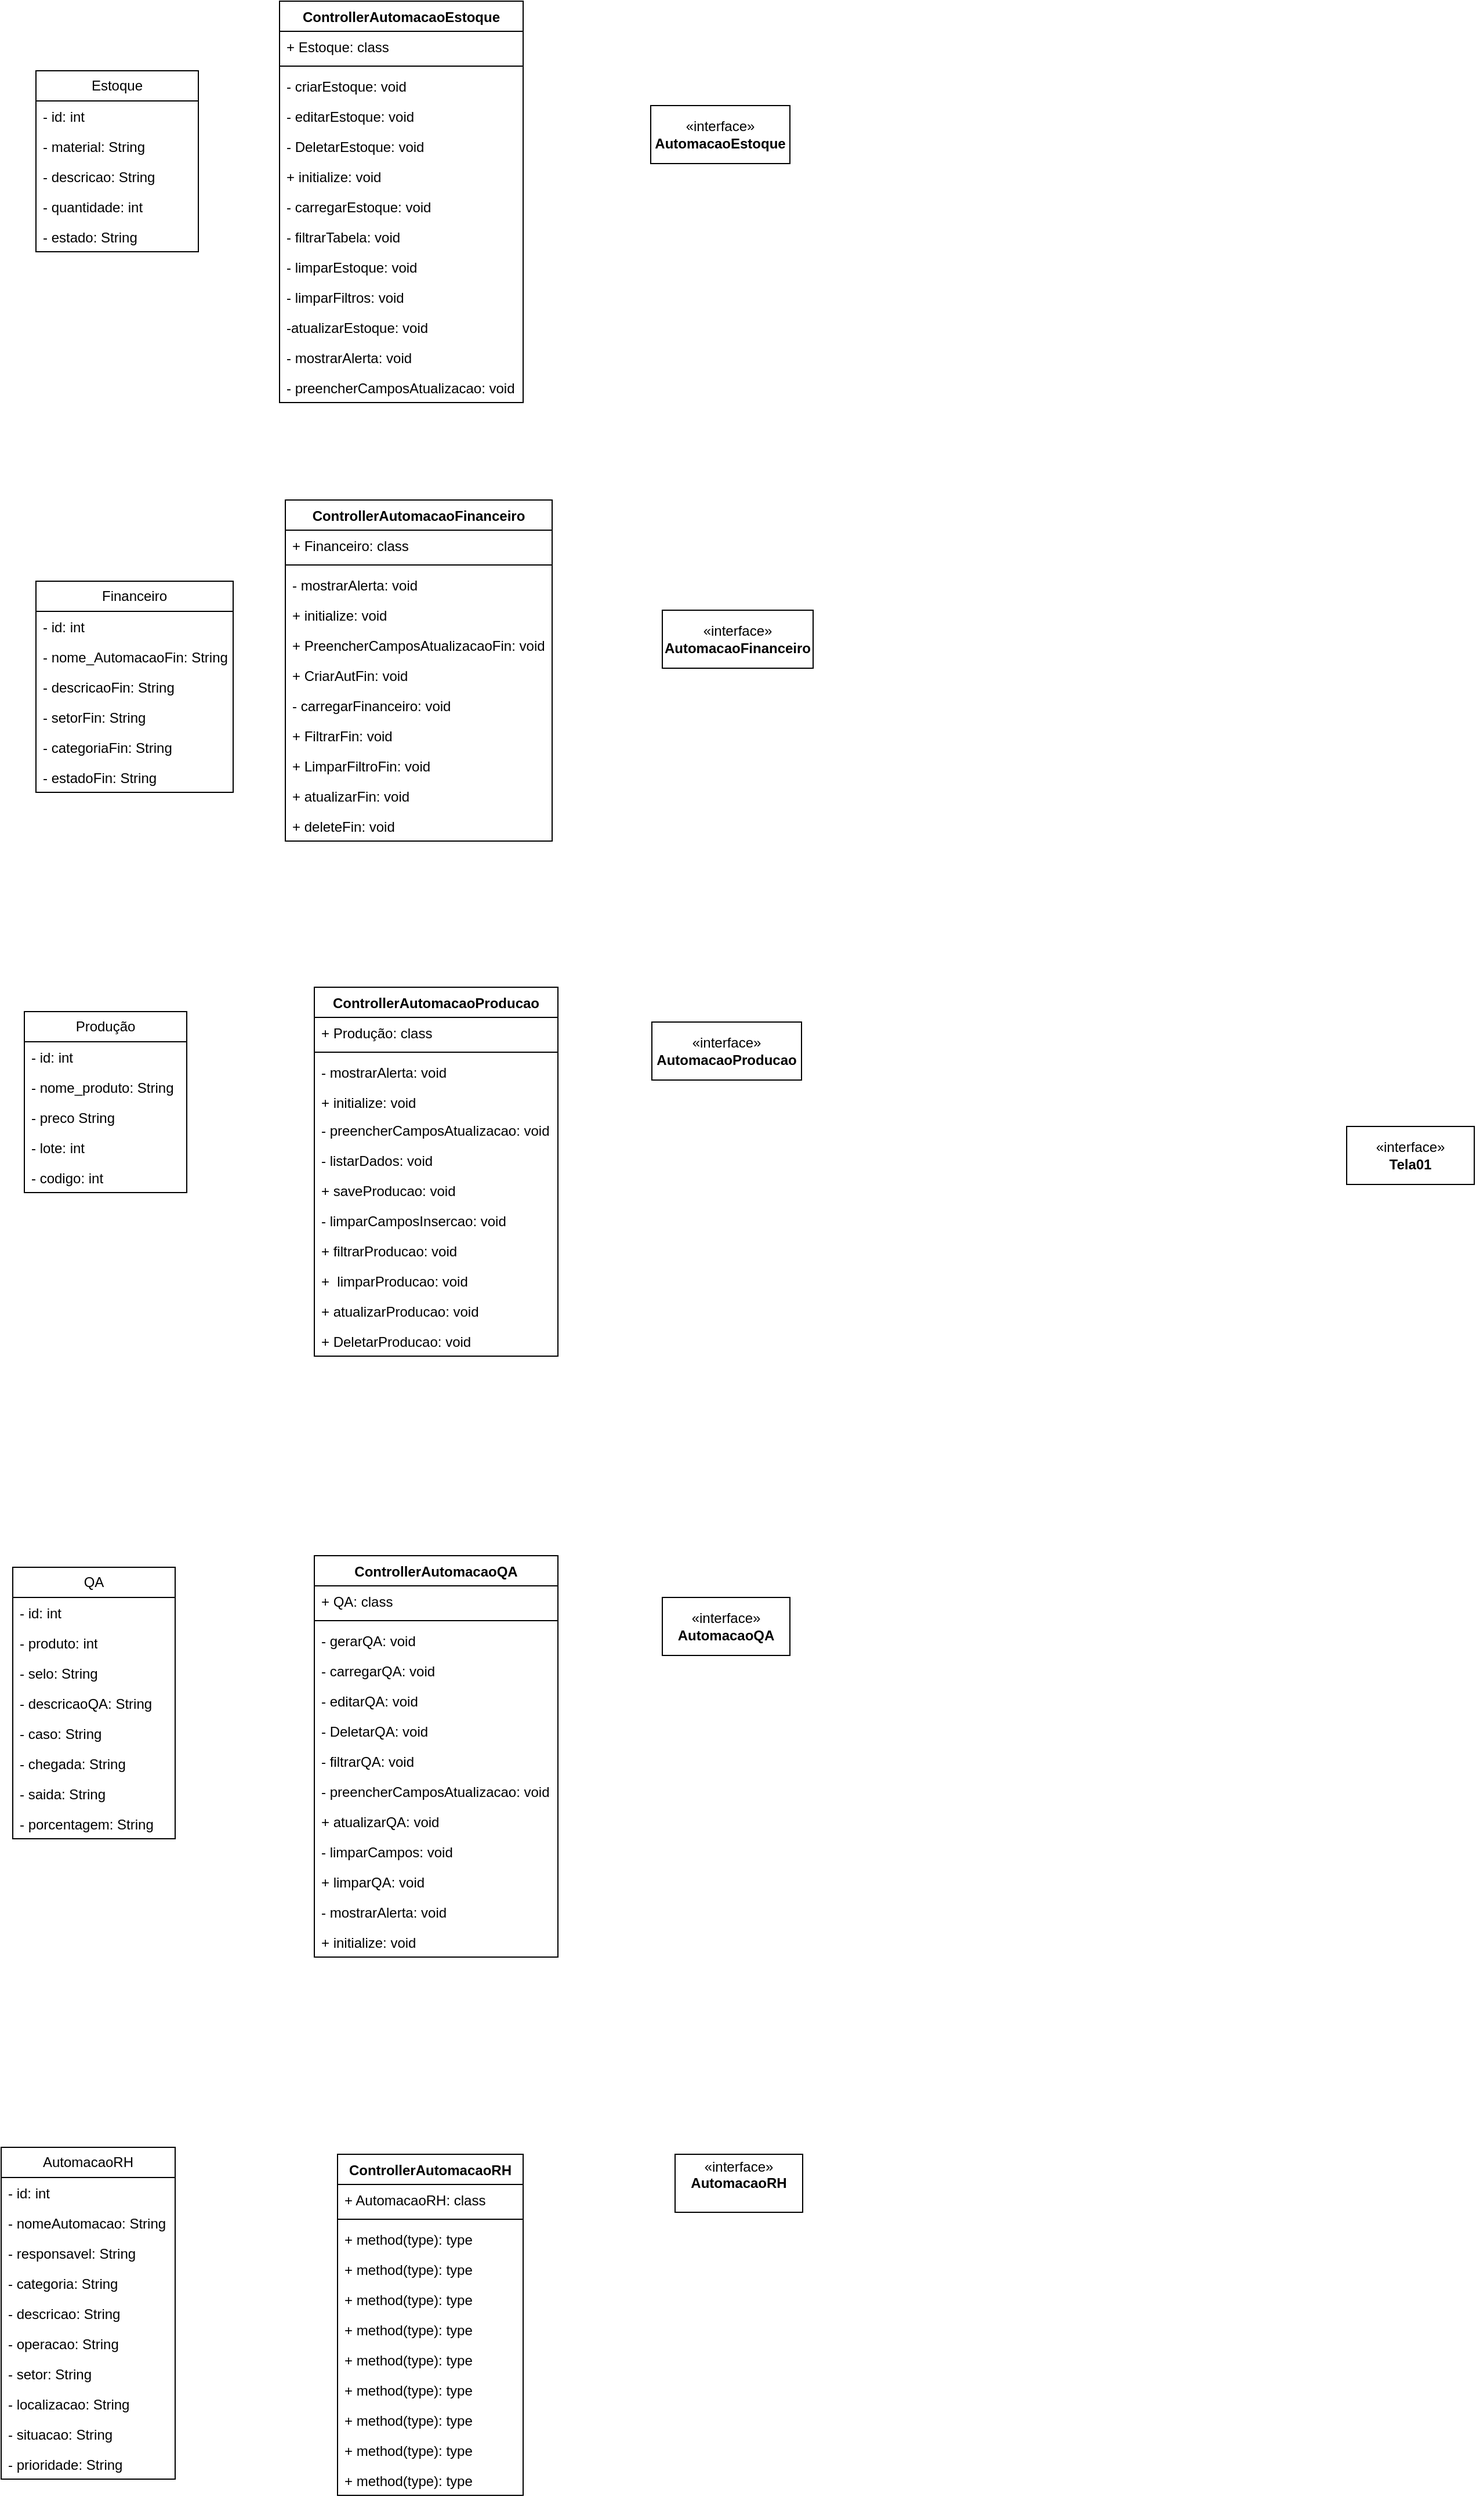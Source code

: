 <mxfile version="26.2.14">
  <diagram id="C5RBs43oDa-KdzZeNtuy" name="Page-1">
    <mxGraphModel dx="1251" dy="691" grid="1" gridSize="10" guides="1" tooltips="1" connect="1" arrows="1" fold="1" page="1" pageScale="1" pageWidth="827" pageHeight="1169" math="0" shadow="0">
      <root>
        <mxCell id="WIyWlLk6GJQsqaUBKTNV-0" />
        <mxCell id="WIyWlLk6GJQsqaUBKTNV-1" parent="WIyWlLk6GJQsqaUBKTNV-0" />
        <mxCell id="F62Xoa8vg3YCnfw7Wey6-0" value="ControllerAutomacaoEstoque" style="swimlane;fontStyle=1;align=center;verticalAlign=top;childLayout=stackLayout;horizontal=1;startSize=26;horizontalStack=0;resizeParent=1;resizeParentMax=0;resizeLast=0;collapsible=1;marginBottom=0;whiteSpace=wrap;html=1;" parent="WIyWlLk6GJQsqaUBKTNV-1" vertex="1">
          <mxGeometry x="260" y="10" width="210" height="346" as="geometry" />
        </mxCell>
        <mxCell id="F62Xoa8vg3YCnfw7Wey6-1" value="+ Estoque: class" style="text;strokeColor=none;fillColor=none;align=left;verticalAlign=top;spacingLeft=4;spacingRight=4;overflow=hidden;rotatable=0;points=[[0,0.5],[1,0.5]];portConstraint=eastwest;whiteSpace=wrap;html=1;" parent="F62Xoa8vg3YCnfw7Wey6-0" vertex="1">
          <mxGeometry y="26" width="210" height="26" as="geometry" />
        </mxCell>
        <mxCell id="F62Xoa8vg3YCnfw7Wey6-2" value="" style="line;strokeWidth=1;fillColor=none;align=left;verticalAlign=middle;spacingTop=-1;spacingLeft=3;spacingRight=3;rotatable=0;labelPosition=right;points=[];portConstraint=eastwest;strokeColor=inherit;" parent="F62Xoa8vg3YCnfw7Wey6-0" vertex="1">
          <mxGeometry y="52" width="210" height="8" as="geometry" />
        </mxCell>
        <mxCell id="F62Xoa8vg3YCnfw7Wey6-10" value="- criarEstoque: void" style="text;strokeColor=none;fillColor=none;align=left;verticalAlign=top;spacingLeft=4;spacingRight=4;overflow=hidden;rotatable=0;points=[[0,0.5],[1,0.5]];portConstraint=eastwest;whiteSpace=wrap;html=1;" parent="F62Xoa8vg3YCnfw7Wey6-0" vertex="1">
          <mxGeometry y="60" width="210" height="26" as="geometry" />
        </mxCell>
        <mxCell id="F62Xoa8vg3YCnfw7Wey6-11" value="- editarEstoque: void" style="text;strokeColor=none;fillColor=none;align=left;verticalAlign=top;spacingLeft=4;spacingRight=4;overflow=hidden;rotatable=0;points=[[0,0.5],[1,0.5]];portConstraint=eastwest;whiteSpace=wrap;html=1;" parent="F62Xoa8vg3YCnfw7Wey6-0" vertex="1">
          <mxGeometry y="86" width="210" height="26" as="geometry" />
        </mxCell>
        <mxCell id="F62Xoa8vg3YCnfw7Wey6-14" value="- DeletarEstoque: void" style="text;strokeColor=none;fillColor=none;align=left;verticalAlign=top;spacingLeft=4;spacingRight=4;overflow=hidden;rotatable=0;points=[[0,0.5],[1,0.5]];portConstraint=eastwest;whiteSpace=wrap;html=1;" parent="F62Xoa8vg3YCnfw7Wey6-0" vertex="1">
          <mxGeometry y="112" width="210" height="26" as="geometry" />
        </mxCell>
        <mxCell id="F62Xoa8vg3YCnfw7Wey6-15" value="+ initialize: void" style="text;strokeColor=none;fillColor=none;align=left;verticalAlign=top;spacingLeft=4;spacingRight=4;overflow=hidden;rotatable=0;points=[[0,0.5],[1,0.5]];portConstraint=eastwest;whiteSpace=wrap;html=1;" parent="F62Xoa8vg3YCnfw7Wey6-0" vertex="1">
          <mxGeometry y="138" width="210" height="26" as="geometry" />
        </mxCell>
        <mxCell id="F62Xoa8vg3YCnfw7Wey6-16" value="- carregarEstoque: void" style="text;strokeColor=none;fillColor=none;align=left;verticalAlign=top;spacingLeft=4;spacingRight=4;overflow=hidden;rotatable=0;points=[[0,0.5],[1,0.5]];portConstraint=eastwest;whiteSpace=wrap;html=1;" parent="F62Xoa8vg3YCnfw7Wey6-0" vertex="1">
          <mxGeometry y="164" width="210" height="26" as="geometry" />
        </mxCell>
        <mxCell id="F62Xoa8vg3YCnfw7Wey6-13" value="- filtrarTabela: void" style="text;strokeColor=none;fillColor=none;align=left;verticalAlign=top;spacingLeft=4;spacingRight=4;overflow=hidden;rotatable=0;points=[[0,0.5],[1,0.5]];portConstraint=eastwest;whiteSpace=wrap;html=1;" parent="F62Xoa8vg3YCnfw7Wey6-0" vertex="1">
          <mxGeometry y="190" width="210" height="26" as="geometry" />
        </mxCell>
        <mxCell id="F62Xoa8vg3YCnfw7Wey6-12" value="- limparEstoque: void" style="text;strokeColor=none;fillColor=none;align=left;verticalAlign=top;spacingLeft=4;spacingRight=4;overflow=hidden;rotatable=0;points=[[0,0.5],[1,0.5]];portConstraint=eastwest;whiteSpace=wrap;html=1;" parent="F62Xoa8vg3YCnfw7Wey6-0" vertex="1">
          <mxGeometry y="216" width="210" height="26" as="geometry" />
        </mxCell>
        <mxCell id="F62Xoa8vg3YCnfw7Wey6-3" value="- limparFiltros: void" style="text;strokeColor=none;fillColor=none;align=left;verticalAlign=top;spacingLeft=4;spacingRight=4;overflow=hidden;rotatable=0;points=[[0,0.5],[1,0.5]];portConstraint=eastwest;whiteSpace=wrap;html=1;" parent="F62Xoa8vg3YCnfw7Wey6-0" vertex="1">
          <mxGeometry y="242" width="210" height="26" as="geometry" />
        </mxCell>
        <mxCell id="F62Xoa8vg3YCnfw7Wey6-17" value="-atualizarEstoque: void" style="text;strokeColor=none;fillColor=none;align=left;verticalAlign=top;spacingLeft=4;spacingRight=4;overflow=hidden;rotatable=0;points=[[0,0.5],[1,0.5]];portConstraint=eastwest;whiteSpace=wrap;html=1;" parent="F62Xoa8vg3YCnfw7Wey6-0" vertex="1">
          <mxGeometry y="268" width="210" height="26" as="geometry" />
        </mxCell>
        <mxCell id="F62Xoa8vg3YCnfw7Wey6-18" value="- mostrarAlerta: void" style="text;strokeColor=none;fillColor=none;align=left;verticalAlign=top;spacingLeft=4;spacingRight=4;overflow=hidden;rotatable=0;points=[[0,0.5],[1,0.5]];portConstraint=eastwest;whiteSpace=wrap;html=1;" parent="F62Xoa8vg3YCnfw7Wey6-0" vertex="1">
          <mxGeometry y="294" width="210" height="26" as="geometry" />
        </mxCell>
        <mxCell id="F62Xoa8vg3YCnfw7Wey6-19" value="- preencherCamposAtualizacao: void" style="text;strokeColor=none;fillColor=none;align=left;verticalAlign=top;spacingLeft=4;spacingRight=4;overflow=hidden;rotatable=0;points=[[0,0.5],[1,0.5]];portConstraint=eastwest;whiteSpace=wrap;html=1;" parent="F62Xoa8vg3YCnfw7Wey6-0" vertex="1">
          <mxGeometry y="320" width="210" height="26" as="geometry" />
        </mxCell>
        <mxCell id="F62Xoa8vg3YCnfw7Wey6-4" value="Estoque" style="swimlane;fontStyle=0;childLayout=stackLayout;horizontal=1;startSize=26;fillColor=none;horizontalStack=0;resizeParent=1;resizeParentMax=0;resizeLast=0;collapsible=1;marginBottom=0;whiteSpace=wrap;html=1;" parent="WIyWlLk6GJQsqaUBKTNV-1" vertex="1">
          <mxGeometry x="50" y="70" width="140" height="156" as="geometry" />
        </mxCell>
        <mxCell id="F62Xoa8vg3YCnfw7Wey6-5" value="- id: int" style="text;strokeColor=none;fillColor=none;align=left;verticalAlign=top;spacingLeft=4;spacingRight=4;overflow=hidden;rotatable=0;points=[[0,0.5],[1,0.5]];portConstraint=eastwest;whiteSpace=wrap;html=1;" parent="F62Xoa8vg3YCnfw7Wey6-4" vertex="1">
          <mxGeometry y="26" width="140" height="26" as="geometry" />
        </mxCell>
        <mxCell id="F62Xoa8vg3YCnfw7Wey6-6" value="- material: String" style="text;strokeColor=none;fillColor=none;align=left;verticalAlign=top;spacingLeft=4;spacingRight=4;overflow=hidden;rotatable=0;points=[[0,0.5],[1,0.5]];portConstraint=eastwest;whiteSpace=wrap;html=1;" parent="F62Xoa8vg3YCnfw7Wey6-4" vertex="1">
          <mxGeometry y="52" width="140" height="26" as="geometry" />
        </mxCell>
        <mxCell id="F62Xoa8vg3YCnfw7Wey6-9" value="- descricao: String" style="text;strokeColor=none;fillColor=none;align=left;verticalAlign=top;spacingLeft=4;spacingRight=4;overflow=hidden;rotatable=0;points=[[0,0.5],[1,0.5]];portConstraint=eastwest;whiteSpace=wrap;html=1;" parent="F62Xoa8vg3YCnfw7Wey6-4" vertex="1">
          <mxGeometry y="78" width="140" height="26" as="geometry" />
        </mxCell>
        <mxCell id="F62Xoa8vg3YCnfw7Wey6-8" value="- quantidade: int" style="text;strokeColor=none;fillColor=none;align=left;verticalAlign=top;spacingLeft=4;spacingRight=4;overflow=hidden;rotatable=0;points=[[0,0.5],[1,0.5]];portConstraint=eastwest;whiteSpace=wrap;html=1;" parent="F62Xoa8vg3YCnfw7Wey6-4" vertex="1">
          <mxGeometry y="104" width="140" height="26" as="geometry" />
        </mxCell>
        <mxCell id="F62Xoa8vg3YCnfw7Wey6-7" value="- estado: String" style="text;strokeColor=none;fillColor=none;align=left;verticalAlign=top;spacingLeft=4;spacingRight=4;overflow=hidden;rotatable=0;points=[[0,0.5],[1,0.5]];portConstraint=eastwest;whiteSpace=wrap;html=1;" parent="F62Xoa8vg3YCnfw7Wey6-4" vertex="1">
          <mxGeometry y="130" width="140" height="26" as="geometry" />
        </mxCell>
        <mxCell id="F62Xoa8vg3YCnfw7Wey6-20" value="«interface»&lt;br&gt;&lt;b&gt;AutomacaoEstoque&lt;/b&gt;" style="html=1;whiteSpace=wrap;" parent="WIyWlLk6GJQsqaUBKTNV-1" vertex="1">
          <mxGeometry x="580" y="100" width="120" height="50" as="geometry" />
        </mxCell>
        <mxCell id="F62Xoa8vg3YCnfw7Wey6-21" value="«interface»&lt;br&gt;&lt;b&gt;Tela01&lt;/b&gt;" style="html=1;whiteSpace=wrap;" parent="WIyWlLk6GJQsqaUBKTNV-1" vertex="1">
          <mxGeometry x="1180" y="980" width="110" height="50" as="geometry" />
        </mxCell>
        <mxCell id="F62Xoa8vg3YCnfw7Wey6-22" value="ControllerAutomacaoFinanceiro" style="swimlane;fontStyle=1;align=center;verticalAlign=top;childLayout=stackLayout;horizontal=1;startSize=26;horizontalStack=0;resizeParent=1;resizeParentMax=0;resizeLast=0;collapsible=1;marginBottom=0;whiteSpace=wrap;html=1;" parent="WIyWlLk6GJQsqaUBKTNV-1" vertex="1">
          <mxGeometry x="265" y="440" width="230" height="294" as="geometry" />
        </mxCell>
        <mxCell id="F62Xoa8vg3YCnfw7Wey6-23" value="+ Financeiro: class" style="text;strokeColor=none;fillColor=none;align=left;verticalAlign=top;spacingLeft=4;spacingRight=4;overflow=hidden;rotatable=0;points=[[0,0.5],[1,0.5]];portConstraint=eastwest;whiteSpace=wrap;html=1;" parent="F62Xoa8vg3YCnfw7Wey6-22" vertex="1">
          <mxGeometry y="26" width="230" height="26" as="geometry" />
        </mxCell>
        <mxCell id="F62Xoa8vg3YCnfw7Wey6-24" value="" style="line;strokeWidth=1;fillColor=none;align=left;verticalAlign=middle;spacingTop=-1;spacingLeft=3;spacingRight=3;rotatable=0;labelPosition=right;points=[];portConstraint=eastwest;strokeColor=inherit;" parent="F62Xoa8vg3YCnfw7Wey6-22" vertex="1">
          <mxGeometry y="52" width="230" height="8" as="geometry" />
        </mxCell>
        <mxCell id="F62Xoa8vg3YCnfw7Wey6-38" value="- mostrarAlerta: void" style="text;strokeColor=none;fillColor=none;align=left;verticalAlign=top;spacingLeft=4;spacingRight=4;overflow=hidden;rotatable=0;points=[[0,0.5],[1,0.5]];portConstraint=eastwest;whiteSpace=wrap;html=1;" parent="F62Xoa8vg3YCnfw7Wey6-22" vertex="1">
          <mxGeometry y="60" width="230" height="26" as="geometry" />
        </mxCell>
        <mxCell id="F62Xoa8vg3YCnfw7Wey6-42" value="+ initialize: void" style="text;strokeColor=none;fillColor=none;align=left;verticalAlign=top;spacingLeft=4;spacingRight=4;overflow=hidden;rotatable=0;points=[[0,0.5],[1,0.5]];portConstraint=eastwest;whiteSpace=wrap;html=1;" parent="F62Xoa8vg3YCnfw7Wey6-22" vertex="1">
          <mxGeometry y="86" width="230" height="26" as="geometry" />
        </mxCell>
        <mxCell id="F62Xoa8vg3YCnfw7Wey6-33" value="+ PreencherCamposAtualizacaoFin: void" style="text;strokeColor=none;fillColor=none;align=left;verticalAlign=top;spacingLeft=4;spacingRight=4;overflow=hidden;rotatable=0;points=[[0,0.5],[1,0.5]];portConstraint=eastwest;whiteSpace=wrap;html=1;" parent="F62Xoa8vg3YCnfw7Wey6-22" vertex="1">
          <mxGeometry y="112" width="230" height="26" as="geometry" />
        </mxCell>
        <mxCell id="F62Xoa8vg3YCnfw7Wey6-40" value="+ CriarAutFin: void" style="text;strokeColor=none;fillColor=none;align=left;verticalAlign=top;spacingLeft=4;spacingRight=4;overflow=hidden;rotatable=0;points=[[0,0.5],[1,0.5]];portConstraint=eastwest;whiteSpace=wrap;html=1;" parent="F62Xoa8vg3YCnfw7Wey6-22" vertex="1">
          <mxGeometry y="138" width="230" height="26" as="geometry" />
        </mxCell>
        <mxCell id="F62Xoa8vg3YCnfw7Wey6-41" value="- carregarFinanceiro: void" style="text;strokeColor=none;fillColor=none;align=left;verticalAlign=top;spacingLeft=4;spacingRight=4;overflow=hidden;rotatable=0;points=[[0,0.5],[1,0.5]];portConstraint=eastwest;whiteSpace=wrap;html=1;" parent="F62Xoa8vg3YCnfw7Wey6-22" vertex="1">
          <mxGeometry y="164" width="230" height="26" as="geometry" />
        </mxCell>
        <mxCell id="F62Xoa8vg3YCnfw7Wey6-37" value="+ FiltrarFin: void" style="text;strokeColor=none;fillColor=none;align=left;verticalAlign=top;spacingLeft=4;spacingRight=4;overflow=hidden;rotatable=0;points=[[0,0.5],[1,0.5]];portConstraint=eastwest;whiteSpace=wrap;html=1;" parent="F62Xoa8vg3YCnfw7Wey6-22" vertex="1">
          <mxGeometry y="190" width="230" height="26" as="geometry" />
        </mxCell>
        <mxCell id="F62Xoa8vg3YCnfw7Wey6-39" value="+ LimparFiltroFin: void" style="text;strokeColor=none;fillColor=none;align=left;verticalAlign=top;spacingLeft=4;spacingRight=4;overflow=hidden;rotatable=0;points=[[0,0.5],[1,0.5]];portConstraint=eastwest;whiteSpace=wrap;html=1;" parent="F62Xoa8vg3YCnfw7Wey6-22" vertex="1">
          <mxGeometry y="216" width="230" height="26" as="geometry" />
        </mxCell>
        <mxCell id="F62Xoa8vg3YCnfw7Wey6-34" value="+ atualizarFin: void" style="text;strokeColor=none;fillColor=none;align=left;verticalAlign=top;spacingLeft=4;spacingRight=4;overflow=hidden;rotatable=0;points=[[0,0.5],[1,0.5]];portConstraint=eastwest;whiteSpace=wrap;html=1;" parent="F62Xoa8vg3YCnfw7Wey6-22" vertex="1">
          <mxGeometry y="242" width="230" height="26" as="geometry" />
        </mxCell>
        <mxCell id="F62Xoa8vg3YCnfw7Wey6-36" value="+ deleteFin: void" style="text;strokeColor=none;fillColor=none;align=left;verticalAlign=top;spacingLeft=4;spacingRight=4;overflow=hidden;rotatable=0;points=[[0,0.5],[1,0.5]];portConstraint=eastwest;whiteSpace=wrap;html=1;" parent="F62Xoa8vg3YCnfw7Wey6-22" vertex="1">
          <mxGeometry y="268" width="230" height="26" as="geometry" />
        </mxCell>
        <mxCell id="F62Xoa8vg3YCnfw7Wey6-26" value="Financeiro" style="swimlane;fontStyle=0;childLayout=stackLayout;horizontal=1;startSize=26;fillColor=none;horizontalStack=0;resizeParent=1;resizeParentMax=0;resizeLast=0;collapsible=1;marginBottom=0;whiteSpace=wrap;html=1;" parent="WIyWlLk6GJQsqaUBKTNV-1" vertex="1">
          <mxGeometry x="50" y="510" width="170" height="182" as="geometry" />
        </mxCell>
        <mxCell id="F62Xoa8vg3YCnfw7Wey6-27" value="- id: int" style="text;strokeColor=none;fillColor=none;align=left;verticalAlign=top;spacingLeft=4;spacingRight=4;overflow=hidden;rotatable=0;points=[[0,0.5],[1,0.5]];portConstraint=eastwest;whiteSpace=wrap;html=1;" parent="F62Xoa8vg3YCnfw7Wey6-26" vertex="1">
          <mxGeometry y="26" width="170" height="26" as="geometry" />
        </mxCell>
        <mxCell id="F62Xoa8vg3YCnfw7Wey6-32" value="- nome_AutomacaoFin: String" style="text;strokeColor=none;fillColor=none;align=left;verticalAlign=top;spacingLeft=4;spacingRight=4;overflow=hidden;rotatable=0;points=[[0,0.5],[1,0.5]];portConstraint=eastwest;whiteSpace=wrap;html=1;" parent="F62Xoa8vg3YCnfw7Wey6-26" vertex="1">
          <mxGeometry y="52" width="170" height="26" as="geometry" />
        </mxCell>
        <mxCell id="F62Xoa8vg3YCnfw7Wey6-28" value="- descricaoFin: String" style="text;strokeColor=none;fillColor=none;align=left;verticalAlign=top;spacingLeft=4;spacingRight=4;overflow=hidden;rotatable=0;points=[[0,0.5],[1,0.5]];portConstraint=eastwest;whiteSpace=wrap;html=1;" parent="F62Xoa8vg3YCnfw7Wey6-26" vertex="1">
          <mxGeometry y="78" width="170" height="26" as="geometry" />
        </mxCell>
        <mxCell id="F62Xoa8vg3YCnfw7Wey6-30" value="- setorFin: String" style="text;strokeColor=none;fillColor=none;align=left;verticalAlign=top;spacingLeft=4;spacingRight=4;overflow=hidden;rotatable=0;points=[[0,0.5],[1,0.5]];portConstraint=eastwest;whiteSpace=wrap;html=1;" parent="F62Xoa8vg3YCnfw7Wey6-26" vertex="1">
          <mxGeometry y="104" width="170" height="26" as="geometry" />
        </mxCell>
        <mxCell id="F62Xoa8vg3YCnfw7Wey6-31" value="- categoriaFin: String" style="text;strokeColor=none;fillColor=none;align=left;verticalAlign=top;spacingLeft=4;spacingRight=4;overflow=hidden;rotatable=0;points=[[0,0.5],[1,0.5]];portConstraint=eastwest;whiteSpace=wrap;html=1;" parent="F62Xoa8vg3YCnfw7Wey6-26" vertex="1">
          <mxGeometry y="130" width="170" height="26" as="geometry" />
        </mxCell>
        <mxCell id="F62Xoa8vg3YCnfw7Wey6-29" value="- estadoFin: String" style="text;strokeColor=none;fillColor=none;align=left;verticalAlign=top;spacingLeft=4;spacingRight=4;overflow=hidden;rotatable=0;points=[[0,0.5],[1,0.5]];portConstraint=eastwest;whiteSpace=wrap;html=1;" parent="F62Xoa8vg3YCnfw7Wey6-26" vertex="1">
          <mxGeometry y="156" width="170" height="26" as="geometry" />
        </mxCell>
        <mxCell id="F62Xoa8vg3YCnfw7Wey6-43" value="«interface»&lt;br&gt;&lt;b&gt;AutomacaoFinanceiro&lt;/b&gt;" style="html=1;whiteSpace=wrap;" parent="WIyWlLk6GJQsqaUBKTNV-1" vertex="1">
          <mxGeometry x="590" y="535" width="130" height="50" as="geometry" />
        </mxCell>
        <mxCell id="F62Xoa8vg3YCnfw7Wey6-45" value="«interface»&lt;br&gt;&lt;b&gt;AutomacaoProducao&lt;/b&gt;" style="html=1;whiteSpace=wrap;" parent="WIyWlLk6GJQsqaUBKTNV-1" vertex="1">
          <mxGeometry x="581" y="890" width="129" height="50" as="geometry" />
        </mxCell>
        <mxCell id="F62Xoa8vg3YCnfw7Wey6-46" value="ControllerAutomacaoProducao" style="swimlane;fontStyle=1;align=center;verticalAlign=top;childLayout=stackLayout;horizontal=1;startSize=26;horizontalStack=0;resizeParent=1;resizeParentMax=0;resizeLast=0;collapsible=1;marginBottom=0;whiteSpace=wrap;html=1;" parent="WIyWlLk6GJQsqaUBKTNV-1" vertex="1">
          <mxGeometry x="290" y="860" width="210" height="318" as="geometry" />
        </mxCell>
        <mxCell id="F62Xoa8vg3YCnfw7Wey6-47" value="+ Produção: class" style="text;strokeColor=none;fillColor=none;align=left;verticalAlign=top;spacingLeft=4;spacingRight=4;overflow=hidden;rotatable=0;points=[[0,0.5],[1,0.5]];portConstraint=eastwest;whiteSpace=wrap;html=1;" parent="F62Xoa8vg3YCnfw7Wey6-46" vertex="1">
          <mxGeometry y="26" width="210" height="26" as="geometry" />
        </mxCell>
        <mxCell id="F62Xoa8vg3YCnfw7Wey6-48" value="" style="line;strokeWidth=1;fillColor=none;align=left;verticalAlign=middle;spacingTop=-1;spacingLeft=3;spacingRight=3;rotatable=0;labelPosition=right;points=[];portConstraint=eastwest;strokeColor=inherit;" parent="F62Xoa8vg3YCnfw7Wey6-46" vertex="1">
          <mxGeometry y="52" width="210" height="8" as="geometry" />
        </mxCell>
        <mxCell id="F62Xoa8vg3YCnfw7Wey6-65" value="- mostrarAlerta: void" style="text;strokeColor=none;fillColor=none;align=left;verticalAlign=top;spacingLeft=4;spacingRight=4;overflow=hidden;rotatable=0;points=[[0,0.5],[1,0.5]];portConstraint=eastwest;whiteSpace=wrap;html=1;" parent="F62Xoa8vg3YCnfw7Wey6-46" vertex="1">
          <mxGeometry y="60" width="210" height="26" as="geometry" />
        </mxCell>
        <mxCell id="F62Xoa8vg3YCnfw7Wey6-71" value="+ initialize: void" style="text;strokeColor=none;fillColor=none;align=left;verticalAlign=top;spacingLeft=4;spacingRight=4;overflow=hidden;rotatable=0;points=[[0,0.5],[1,0.5]];portConstraint=eastwest;whiteSpace=wrap;html=1;" parent="F62Xoa8vg3YCnfw7Wey6-46" vertex="1">
          <mxGeometry y="86" width="210" height="24" as="geometry" />
        </mxCell>
        <mxCell id="F62Xoa8vg3YCnfw7Wey6-70" value="- preencherCamposAtualizacao: void" style="text;strokeColor=none;fillColor=none;align=left;verticalAlign=top;spacingLeft=4;spacingRight=4;overflow=hidden;rotatable=0;points=[[0,0.5],[1,0.5]];portConstraint=eastwest;whiteSpace=wrap;html=1;" parent="F62Xoa8vg3YCnfw7Wey6-46" vertex="1">
          <mxGeometry y="110" width="210" height="26" as="geometry" />
        </mxCell>
        <mxCell id="F62Xoa8vg3YCnfw7Wey6-69" value="- listarDados: void" style="text;strokeColor=none;fillColor=none;align=left;verticalAlign=top;spacingLeft=4;spacingRight=4;overflow=hidden;rotatable=0;points=[[0,0.5],[1,0.5]];portConstraint=eastwest;whiteSpace=wrap;html=1;" parent="F62Xoa8vg3YCnfw7Wey6-46" vertex="1">
          <mxGeometry y="136" width="210" height="26" as="geometry" />
        </mxCell>
        <mxCell id="F62Xoa8vg3YCnfw7Wey6-68" value="+ saveProducao: void" style="text;strokeColor=none;fillColor=none;align=left;verticalAlign=top;spacingLeft=4;spacingRight=4;overflow=hidden;rotatable=0;points=[[0,0.5],[1,0.5]];portConstraint=eastwest;whiteSpace=wrap;html=1;" parent="F62Xoa8vg3YCnfw7Wey6-46" vertex="1">
          <mxGeometry y="162" width="210" height="26" as="geometry" />
        </mxCell>
        <mxCell id="F62Xoa8vg3YCnfw7Wey6-67" value="- limparCamposInsercao: void" style="text;strokeColor=none;fillColor=none;align=left;verticalAlign=top;spacingLeft=4;spacingRight=4;overflow=hidden;rotatable=0;points=[[0,0.5],[1,0.5]];portConstraint=eastwest;whiteSpace=wrap;html=1;" parent="F62Xoa8vg3YCnfw7Wey6-46" vertex="1">
          <mxGeometry y="188" width="210" height="26" as="geometry" />
        </mxCell>
        <mxCell id="F62Xoa8vg3YCnfw7Wey6-66" value="+ filtrarProducao: void" style="text;strokeColor=none;fillColor=none;align=left;verticalAlign=top;spacingLeft=4;spacingRight=4;overflow=hidden;rotatable=0;points=[[0,0.5],[1,0.5]];portConstraint=eastwest;whiteSpace=wrap;html=1;" parent="F62Xoa8vg3YCnfw7Wey6-46" vertex="1">
          <mxGeometry y="214" width="210" height="26" as="geometry" />
        </mxCell>
        <mxCell id="F62Xoa8vg3YCnfw7Wey6-49" value="+&amp;nbsp; limparProducao: void" style="text;strokeColor=none;fillColor=none;align=left;verticalAlign=top;spacingLeft=4;spacingRight=4;overflow=hidden;rotatable=0;points=[[0,0.5],[1,0.5]];portConstraint=eastwest;whiteSpace=wrap;html=1;" parent="F62Xoa8vg3YCnfw7Wey6-46" vertex="1">
          <mxGeometry y="240" width="210" height="26" as="geometry" />
        </mxCell>
        <mxCell id="F62Xoa8vg3YCnfw7Wey6-73" value="+ atualizarProducao: void" style="text;strokeColor=none;fillColor=none;align=left;verticalAlign=top;spacingLeft=4;spacingRight=4;overflow=hidden;rotatable=0;points=[[0,0.5],[1,0.5]];portConstraint=eastwest;whiteSpace=wrap;html=1;" parent="F62Xoa8vg3YCnfw7Wey6-46" vertex="1">
          <mxGeometry y="266" width="210" height="26" as="geometry" />
        </mxCell>
        <mxCell id="F62Xoa8vg3YCnfw7Wey6-74" value="+ DeletarProducao: void" style="text;strokeColor=none;fillColor=none;align=left;verticalAlign=top;spacingLeft=4;spacingRight=4;overflow=hidden;rotatable=0;points=[[0,0.5],[1,0.5]];portConstraint=eastwest;whiteSpace=wrap;html=1;" parent="F62Xoa8vg3YCnfw7Wey6-46" vertex="1">
          <mxGeometry y="292" width="210" height="26" as="geometry" />
        </mxCell>
        <mxCell id="F62Xoa8vg3YCnfw7Wey6-50" value="Produção" style="swimlane;fontStyle=0;childLayout=stackLayout;horizontal=1;startSize=26;fillColor=none;horizontalStack=0;resizeParent=1;resizeParentMax=0;resizeLast=0;collapsible=1;marginBottom=0;whiteSpace=wrap;html=1;" parent="WIyWlLk6GJQsqaUBKTNV-1" vertex="1">
          <mxGeometry x="40" y="881" width="140" height="156" as="geometry" />
        </mxCell>
        <mxCell id="F62Xoa8vg3YCnfw7Wey6-51" value="- id: int" style="text;strokeColor=none;fillColor=none;align=left;verticalAlign=top;spacingLeft=4;spacingRight=4;overflow=hidden;rotatable=0;points=[[0,0.5],[1,0.5]];portConstraint=eastwest;whiteSpace=wrap;html=1;" parent="F62Xoa8vg3YCnfw7Wey6-50" vertex="1">
          <mxGeometry y="26" width="140" height="26" as="geometry" />
        </mxCell>
        <mxCell id="F62Xoa8vg3YCnfw7Wey6-52" value="- nome_produto: String" style="text;strokeColor=none;fillColor=none;align=left;verticalAlign=top;spacingLeft=4;spacingRight=4;overflow=hidden;rotatable=0;points=[[0,0.5],[1,0.5]];portConstraint=eastwest;whiteSpace=wrap;html=1;" parent="F62Xoa8vg3YCnfw7Wey6-50" vertex="1">
          <mxGeometry y="52" width="140" height="26" as="geometry" />
        </mxCell>
        <mxCell id="F62Xoa8vg3YCnfw7Wey6-64" value="- preco String" style="text;strokeColor=none;fillColor=none;align=left;verticalAlign=top;spacingLeft=4;spacingRight=4;overflow=hidden;rotatable=0;points=[[0,0.5],[1,0.5]];portConstraint=eastwest;whiteSpace=wrap;html=1;" parent="F62Xoa8vg3YCnfw7Wey6-50" vertex="1">
          <mxGeometry y="78" width="140" height="26" as="geometry" />
        </mxCell>
        <mxCell id="F62Xoa8vg3YCnfw7Wey6-63" value="- lote: int" style="text;strokeColor=none;fillColor=none;align=left;verticalAlign=top;spacingLeft=4;spacingRight=4;overflow=hidden;rotatable=0;points=[[0,0.5],[1,0.5]];portConstraint=eastwest;whiteSpace=wrap;html=1;" parent="F62Xoa8vg3YCnfw7Wey6-50" vertex="1">
          <mxGeometry y="104" width="140" height="26" as="geometry" />
        </mxCell>
        <mxCell id="F62Xoa8vg3YCnfw7Wey6-53" value="- codigo: int" style="text;strokeColor=none;fillColor=none;align=left;verticalAlign=top;spacingLeft=4;spacingRight=4;overflow=hidden;rotatable=0;points=[[0,0.5],[1,0.5]];portConstraint=eastwest;whiteSpace=wrap;html=1;" parent="F62Xoa8vg3YCnfw7Wey6-50" vertex="1">
          <mxGeometry y="130" width="140" height="26" as="geometry" />
        </mxCell>
        <mxCell id="F62Xoa8vg3YCnfw7Wey6-54" value="QA" style="swimlane;fontStyle=0;childLayout=stackLayout;horizontal=1;startSize=26;fillColor=none;horizontalStack=0;resizeParent=1;resizeParentMax=0;resizeLast=0;collapsible=1;marginBottom=0;whiteSpace=wrap;html=1;" parent="WIyWlLk6GJQsqaUBKTNV-1" vertex="1">
          <mxGeometry x="30" y="1360" width="140" height="234" as="geometry" />
        </mxCell>
        <mxCell id="F62Xoa8vg3YCnfw7Wey6-55" value="- id: int" style="text;strokeColor=none;fillColor=none;align=left;verticalAlign=top;spacingLeft=4;spacingRight=4;overflow=hidden;rotatable=0;points=[[0,0.5],[1,0.5]];portConstraint=eastwest;whiteSpace=wrap;html=1;" parent="F62Xoa8vg3YCnfw7Wey6-54" vertex="1">
          <mxGeometry y="26" width="140" height="26" as="geometry" />
        </mxCell>
        <mxCell id="F62Xoa8vg3YCnfw7Wey6-78" value="- produto: int" style="text;strokeColor=none;fillColor=none;align=left;verticalAlign=top;spacingLeft=4;spacingRight=4;overflow=hidden;rotatable=0;points=[[0,0.5],[1,0.5]];portConstraint=eastwest;whiteSpace=wrap;html=1;" parent="F62Xoa8vg3YCnfw7Wey6-54" vertex="1">
          <mxGeometry y="52" width="140" height="26" as="geometry" />
        </mxCell>
        <mxCell id="F62Xoa8vg3YCnfw7Wey6-75" value="- selo: String" style="text;strokeColor=none;fillColor=none;align=left;verticalAlign=top;spacingLeft=4;spacingRight=4;overflow=hidden;rotatable=0;points=[[0,0.5],[1,0.5]];portConstraint=eastwest;whiteSpace=wrap;html=1;" parent="F62Xoa8vg3YCnfw7Wey6-54" vertex="1">
          <mxGeometry y="78" width="140" height="26" as="geometry" />
        </mxCell>
        <mxCell id="F62Xoa8vg3YCnfw7Wey6-76" value="- descricaoQA: String" style="text;strokeColor=none;fillColor=none;align=left;verticalAlign=top;spacingLeft=4;spacingRight=4;overflow=hidden;rotatable=0;points=[[0,0.5],[1,0.5]];portConstraint=eastwest;whiteSpace=wrap;html=1;" parent="F62Xoa8vg3YCnfw7Wey6-54" vertex="1">
          <mxGeometry y="104" width="140" height="26" as="geometry" />
        </mxCell>
        <mxCell id="F62Xoa8vg3YCnfw7Wey6-79" value="- caso: String" style="text;strokeColor=none;fillColor=none;align=left;verticalAlign=top;spacingLeft=4;spacingRight=4;overflow=hidden;rotatable=0;points=[[0,0.5],[1,0.5]];portConstraint=eastwest;whiteSpace=wrap;html=1;" parent="F62Xoa8vg3YCnfw7Wey6-54" vertex="1">
          <mxGeometry y="130" width="140" height="26" as="geometry" />
        </mxCell>
        <mxCell id="F62Xoa8vg3YCnfw7Wey6-77" value="- chegada: String" style="text;strokeColor=none;fillColor=none;align=left;verticalAlign=top;spacingLeft=4;spacingRight=4;overflow=hidden;rotatable=0;points=[[0,0.5],[1,0.5]];portConstraint=eastwest;whiteSpace=wrap;html=1;" parent="F62Xoa8vg3YCnfw7Wey6-54" vertex="1">
          <mxGeometry y="156" width="140" height="26" as="geometry" />
        </mxCell>
        <mxCell id="F62Xoa8vg3YCnfw7Wey6-56" value="- saida: String" style="text;strokeColor=none;fillColor=none;align=left;verticalAlign=top;spacingLeft=4;spacingRight=4;overflow=hidden;rotatable=0;points=[[0,0.5],[1,0.5]];portConstraint=eastwest;whiteSpace=wrap;html=1;" parent="F62Xoa8vg3YCnfw7Wey6-54" vertex="1">
          <mxGeometry y="182" width="140" height="26" as="geometry" />
        </mxCell>
        <mxCell id="F62Xoa8vg3YCnfw7Wey6-57" value="- porcentagem: String" style="text;strokeColor=none;fillColor=none;align=left;verticalAlign=top;spacingLeft=4;spacingRight=4;overflow=hidden;rotatable=0;points=[[0,0.5],[1,0.5]];portConstraint=eastwest;whiteSpace=wrap;html=1;" parent="F62Xoa8vg3YCnfw7Wey6-54" vertex="1">
          <mxGeometry y="208" width="140" height="26" as="geometry" />
        </mxCell>
        <mxCell id="F62Xoa8vg3YCnfw7Wey6-58" value="ControllerAutomacaoQA" style="swimlane;fontStyle=1;align=center;verticalAlign=top;childLayout=stackLayout;horizontal=1;startSize=26;horizontalStack=0;resizeParent=1;resizeParentMax=0;resizeLast=0;collapsible=1;marginBottom=0;whiteSpace=wrap;html=1;" parent="WIyWlLk6GJQsqaUBKTNV-1" vertex="1">
          <mxGeometry x="290" y="1350" width="210" height="346" as="geometry" />
        </mxCell>
        <mxCell id="F62Xoa8vg3YCnfw7Wey6-59" value="+ QA: class" style="text;strokeColor=none;fillColor=none;align=left;verticalAlign=top;spacingLeft=4;spacingRight=4;overflow=hidden;rotatable=0;points=[[0,0.5],[1,0.5]];portConstraint=eastwest;whiteSpace=wrap;html=1;" parent="F62Xoa8vg3YCnfw7Wey6-58" vertex="1">
          <mxGeometry y="26" width="210" height="26" as="geometry" />
        </mxCell>
        <mxCell id="F62Xoa8vg3YCnfw7Wey6-60" value="" style="line;strokeWidth=1;fillColor=none;align=left;verticalAlign=middle;spacingTop=-1;spacingLeft=3;spacingRight=3;rotatable=0;labelPosition=right;points=[];portConstraint=eastwest;strokeColor=inherit;" parent="F62Xoa8vg3YCnfw7Wey6-58" vertex="1">
          <mxGeometry y="52" width="210" height="8" as="geometry" />
        </mxCell>
        <mxCell id="F62Xoa8vg3YCnfw7Wey6-81" value="- gerarQA: void" style="text;strokeColor=none;fillColor=none;align=left;verticalAlign=top;spacingLeft=4;spacingRight=4;overflow=hidden;rotatable=0;points=[[0,0.5],[1,0.5]];portConstraint=eastwest;whiteSpace=wrap;html=1;" parent="F62Xoa8vg3YCnfw7Wey6-58" vertex="1">
          <mxGeometry y="60" width="210" height="26" as="geometry" />
        </mxCell>
        <mxCell id="F62Xoa8vg3YCnfw7Wey6-85" value="- carregarQA: void" style="text;strokeColor=none;fillColor=none;align=left;verticalAlign=top;spacingLeft=4;spacingRight=4;overflow=hidden;rotatable=0;points=[[0,0.5],[1,0.5]];portConstraint=eastwest;whiteSpace=wrap;html=1;" parent="F62Xoa8vg3YCnfw7Wey6-58" vertex="1">
          <mxGeometry y="86" width="210" height="26" as="geometry" />
        </mxCell>
        <mxCell id="F62Xoa8vg3YCnfw7Wey6-87" value="- editarQA: void" style="text;strokeColor=none;fillColor=none;align=left;verticalAlign=top;spacingLeft=4;spacingRight=4;overflow=hidden;rotatable=0;points=[[0,0.5],[1,0.5]];portConstraint=eastwest;whiteSpace=wrap;html=1;" parent="F62Xoa8vg3YCnfw7Wey6-58" vertex="1">
          <mxGeometry y="112" width="210" height="26" as="geometry" />
        </mxCell>
        <mxCell id="F62Xoa8vg3YCnfw7Wey6-88" value="- DeletarQA: void" style="text;strokeColor=none;fillColor=none;align=left;verticalAlign=top;spacingLeft=4;spacingRight=4;overflow=hidden;rotatable=0;points=[[0,0.5],[1,0.5]];portConstraint=eastwest;whiteSpace=wrap;html=1;" parent="F62Xoa8vg3YCnfw7Wey6-58" vertex="1">
          <mxGeometry y="138" width="210" height="26" as="geometry" />
        </mxCell>
        <mxCell id="F62Xoa8vg3YCnfw7Wey6-90" value="- filtrarQA: void" style="text;strokeColor=none;fillColor=none;align=left;verticalAlign=top;spacingLeft=4;spacingRight=4;overflow=hidden;rotatable=0;points=[[0,0.5],[1,0.5]];portConstraint=eastwest;whiteSpace=wrap;html=1;" parent="F62Xoa8vg3YCnfw7Wey6-58" vertex="1">
          <mxGeometry y="164" width="210" height="26" as="geometry" />
        </mxCell>
        <mxCell id="F62Xoa8vg3YCnfw7Wey6-89" value="- preencherCamposAtualizacao: void" style="text;strokeColor=none;fillColor=none;align=left;verticalAlign=top;spacingLeft=4;spacingRight=4;overflow=hidden;rotatable=0;points=[[0,0.5],[1,0.5]];portConstraint=eastwest;whiteSpace=wrap;html=1;" parent="F62Xoa8vg3YCnfw7Wey6-58" vertex="1">
          <mxGeometry y="190" width="210" height="26" as="geometry" />
        </mxCell>
        <mxCell id="F62Xoa8vg3YCnfw7Wey6-86" value="+ atualizarQA: void" style="text;strokeColor=none;fillColor=none;align=left;verticalAlign=top;spacingLeft=4;spacingRight=4;overflow=hidden;rotatable=0;points=[[0,0.5],[1,0.5]];portConstraint=eastwest;whiteSpace=wrap;html=1;" parent="F62Xoa8vg3YCnfw7Wey6-58" vertex="1">
          <mxGeometry y="216" width="210" height="26" as="geometry" />
        </mxCell>
        <mxCell id="F62Xoa8vg3YCnfw7Wey6-84" value="- limparCampos: void" style="text;strokeColor=none;fillColor=none;align=left;verticalAlign=top;spacingLeft=4;spacingRight=4;overflow=hidden;rotatable=0;points=[[0,0.5],[1,0.5]];portConstraint=eastwest;whiteSpace=wrap;html=1;" parent="F62Xoa8vg3YCnfw7Wey6-58" vertex="1">
          <mxGeometry y="242" width="210" height="26" as="geometry" />
        </mxCell>
        <mxCell id="F62Xoa8vg3YCnfw7Wey6-83" value="+ limparQA: void" style="text;strokeColor=none;fillColor=none;align=left;verticalAlign=top;spacingLeft=4;spacingRight=4;overflow=hidden;rotatable=0;points=[[0,0.5],[1,0.5]];portConstraint=eastwest;whiteSpace=wrap;html=1;" parent="F62Xoa8vg3YCnfw7Wey6-58" vertex="1">
          <mxGeometry y="268" width="210" height="26" as="geometry" />
        </mxCell>
        <mxCell id="F62Xoa8vg3YCnfw7Wey6-82" value="- mostrarAlerta: void" style="text;strokeColor=none;fillColor=none;align=left;verticalAlign=top;spacingLeft=4;spacingRight=4;overflow=hidden;rotatable=0;points=[[0,0.5],[1,0.5]];portConstraint=eastwest;whiteSpace=wrap;html=1;" parent="F62Xoa8vg3YCnfw7Wey6-58" vertex="1">
          <mxGeometry y="294" width="210" height="26" as="geometry" />
        </mxCell>
        <mxCell id="F62Xoa8vg3YCnfw7Wey6-80" value="+ initialize: void" style="text;strokeColor=none;fillColor=none;align=left;verticalAlign=top;spacingLeft=4;spacingRight=4;overflow=hidden;rotatable=0;points=[[0,0.5],[1,0.5]];portConstraint=eastwest;whiteSpace=wrap;html=1;" parent="F62Xoa8vg3YCnfw7Wey6-58" vertex="1">
          <mxGeometry y="320" width="210" height="26" as="geometry" />
        </mxCell>
        <mxCell id="F62Xoa8vg3YCnfw7Wey6-62" value="«interface»&lt;br&gt;&lt;b&gt;AutomacaoQA&lt;/b&gt;" style="html=1;whiteSpace=wrap;" parent="WIyWlLk6GJQsqaUBKTNV-1" vertex="1">
          <mxGeometry x="590" y="1386" width="110" height="50" as="geometry" />
        </mxCell>
        <mxCell id="F62Xoa8vg3YCnfw7Wey6-91" value="AutomacaoRH" style="swimlane;fontStyle=0;childLayout=stackLayout;horizontal=1;startSize=26;fillColor=none;horizontalStack=0;resizeParent=1;resizeParentMax=0;resizeLast=0;collapsible=1;marginBottom=0;whiteSpace=wrap;html=1;" parent="WIyWlLk6GJQsqaUBKTNV-1" vertex="1">
          <mxGeometry x="20" y="1860" width="150" height="286" as="geometry" />
        </mxCell>
        <mxCell id="F62Xoa8vg3YCnfw7Wey6-100" value="- id: int" style="text;strokeColor=none;fillColor=none;align=left;verticalAlign=top;spacingLeft=4;spacingRight=4;overflow=hidden;rotatable=0;points=[[0,0.5],[1,0.5]];portConstraint=eastwest;whiteSpace=wrap;html=1;" parent="F62Xoa8vg3YCnfw7Wey6-91" vertex="1">
          <mxGeometry y="26" width="150" height="26" as="geometry" />
        </mxCell>
        <mxCell id="F62Xoa8vg3YCnfw7Wey6-92" value="- nomeAutomacao: String" style="text;strokeColor=none;fillColor=none;align=left;verticalAlign=top;spacingLeft=4;spacingRight=4;overflow=hidden;rotatable=0;points=[[0,0.5],[1,0.5]];portConstraint=eastwest;whiteSpace=wrap;html=1;" parent="F62Xoa8vg3YCnfw7Wey6-91" vertex="1">
          <mxGeometry y="52" width="150" height="26" as="geometry" />
        </mxCell>
        <mxCell id="F62Xoa8vg3YCnfw7Wey6-106" value="- responsavel: String" style="text;strokeColor=none;fillColor=none;align=left;verticalAlign=top;spacingLeft=4;spacingRight=4;overflow=hidden;rotatable=0;points=[[0,0.5],[1,0.5]];portConstraint=eastwest;whiteSpace=wrap;html=1;" parent="F62Xoa8vg3YCnfw7Wey6-91" vertex="1">
          <mxGeometry y="78" width="150" height="26" as="geometry" />
        </mxCell>
        <mxCell id="F62Xoa8vg3YCnfw7Wey6-105" value="- categoria: String" style="text;strokeColor=none;fillColor=none;align=left;verticalAlign=top;spacingLeft=4;spacingRight=4;overflow=hidden;rotatable=0;points=[[0,0.5],[1,0.5]];portConstraint=eastwest;whiteSpace=wrap;html=1;" parent="F62Xoa8vg3YCnfw7Wey6-91" vertex="1">
          <mxGeometry y="104" width="150" height="26" as="geometry" />
        </mxCell>
        <mxCell id="F62Xoa8vg3YCnfw7Wey6-104" value="- descricao: String" style="text;strokeColor=none;fillColor=none;align=left;verticalAlign=top;spacingLeft=4;spacingRight=4;overflow=hidden;rotatable=0;points=[[0,0.5],[1,0.5]];portConstraint=eastwest;whiteSpace=wrap;html=1;" parent="F62Xoa8vg3YCnfw7Wey6-91" vertex="1">
          <mxGeometry y="130" width="150" height="26" as="geometry" />
        </mxCell>
        <mxCell id="F62Xoa8vg3YCnfw7Wey6-101" value="- operacao: String" style="text;strokeColor=none;fillColor=none;align=left;verticalAlign=top;spacingLeft=4;spacingRight=4;overflow=hidden;rotatable=0;points=[[0,0.5],[1,0.5]];portConstraint=eastwest;whiteSpace=wrap;html=1;" parent="F62Xoa8vg3YCnfw7Wey6-91" vertex="1">
          <mxGeometry y="156" width="150" height="26" as="geometry" />
        </mxCell>
        <mxCell id="F62Xoa8vg3YCnfw7Wey6-103" value="- setor: String" style="text;strokeColor=none;fillColor=none;align=left;verticalAlign=top;spacingLeft=4;spacingRight=4;overflow=hidden;rotatable=0;points=[[0,0.5],[1,0.5]];portConstraint=eastwest;whiteSpace=wrap;html=1;" parent="F62Xoa8vg3YCnfw7Wey6-91" vertex="1">
          <mxGeometry y="182" width="150" height="26" as="geometry" />
        </mxCell>
        <mxCell id="F62Xoa8vg3YCnfw7Wey6-102" value="- localizacao: String" style="text;strokeColor=none;fillColor=none;align=left;verticalAlign=top;spacingLeft=4;spacingRight=4;overflow=hidden;rotatable=0;points=[[0,0.5],[1,0.5]];portConstraint=eastwest;whiteSpace=wrap;html=1;" parent="F62Xoa8vg3YCnfw7Wey6-91" vertex="1">
          <mxGeometry y="208" width="150" height="26" as="geometry" />
        </mxCell>
        <mxCell id="F62Xoa8vg3YCnfw7Wey6-93" value="- situacao: String" style="text;strokeColor=none;fillColor=none;align=left;verticalAlign=top;spacingLeft=4;spacingRight=4;overflow=hidden;rotatable=0;points=[[0,0.5],[1,0.5]];portConstraint=eastwest;whiteSpace=wrap;html=1;" parent="F62Xoa8vg3YCnfw7Wey6-91" vertex="1">
          <mxGeometry y="234" width="150" height="26" as="geometry" />
        </mxCell>
        <mxCell id="F62Xoa8vg3YCnfw7Wey6-94" value="- prioridade: String" style="text;strokeColor=none;fillColor=none;align=left;verticalAlign=top;spacingLeft=4;spacingRight=4;overflow=hidden;rotatable=0;points=[[0,0.5],[1,0.5]];portConstraint=eastwest;whiteSpace=wrap;html=1;" parent="F62Xoa8vg3YCnfw7Wey6-91" vertex="1">
          <mxGeometry y="260" width="150" height="26" as="geometry" />
        </mxCell>
        <mxCell id="F62Xoa8vg3YCnfw7Wey6-99" value="«interface»&lt;br&gt;&lt;b&gt;AutomacaoRH&lt;/b&gt;&lt;div&gt;&lt;b&gt;&lt;br&gt;&lt;/b&gt;&lt;/div&gt;" style="html=1;whiteSpace=wrap;" parent="WIyWlLk6GJQsqaUBKTNV-1" vertex="1">
          <mxGeometry x="601" y="1866" width="110" height="50" as="geometry" />
        </mxCell>
        <mxCell id="F62Xoa8vg3YCnfw7Wey6-111" value="ControllerAutomacaoRH" style="swimlane;fontStyle=1;align=center;verticalAlign=top;childLayout=stackLayout;horizontal=1;startSize=26;horizontalStack=0;resizeParent=1;resizeParentMax=0;resizeLast=0;collapsible=1;marginBottom=0;whiteSpace=wrap;html=1;" parent="WIyWlLk6GJQsqaUBKTNV-1" vertex="1">
          <mxGeometry x="310" y="1866" width="160" height="294" as="geometry" />
        </mxCell>
        <mxCell id="F62Xoa8vg3YCnfw7Wey6-112" value="+ AutomacaoRH: class" style="text;strokeColor=none;fillColor=none;align=left;verticalAlign=top;spacingLeft=4;spacingRight=4;overflow=hidden;rotatable=0;points=[[0,0.5],[1,0.5]];portConstraint=eastwest;whiteSpace=wrap;html=1;" parent="F62Xoa8vg3YCnfw7Wey6-111" vertex="1">
          <mxGeometry y="26" width="160" height="26" as="geometry" />
        </mxCell>
        <mxCell id="F62Xoa8vg3YCnfw7Wey6-113" value="" style="line;strokeWidth=1;fillColor=none;align=left;verticalAlign=middle;spacingTop=-1;spacingLeft=3;spacingRight=3;rotatable=0;labelPosition=right;points=[];portConstraint=eastwest;strokeColor=inherit;" parent="F62Xoa8vg3YCnfw7Wey6-111" vertex="1">
          <mxGeometry y="52" width="160" height="8" as="geometry" />
        </mxCell>
        <mxCell id="F62Xoa8vg3YCnfw7Wey6-115" value="+ method(type): type" style="text;strokeColor=none;fillColor=none;align=left;verticalAlign=top;spacingLeft=4;spacingRight=4;overflow=hidden;rotatable=0;points=[[0,0.5],[1,0.5]];portConstraint=eastwest;whiteSpace=wrap;html=1;" parent="F62Xoa8vg3YCnfw7Wey6-111" vertex="1">
          <mxGeometry y="60" width="160" height="26" as="geometry" />
        </mxCell>
        <mxCell id="F62Xoa8vg3YCnfw7Wey6-118" value="+ method(type): type" style="text;strokeColor=none;fillColor=none;align=left;verticalAlign=top;spacingLeft=4;spacingRight=4;overflow=hidden;rotatable=0;points=[[0,0.5],[1,0.5]];portConstraint=eastwest;whiteSpace=wrap;html=1;" parent="F62Xoa8vg3YCnfw7Wey6-111" vertex="1">
          <mxGeometry y="86" width="160" height="26" as="geometry" />
        </mxCell>
        <mxCell id="F62Xoa8vg3YCnfw7Wey6-120" value="+ method(type): type" style="text;strokeColor=none;fillColor=none;align=left;verticalAlign=top;spacingLeft=4;spacingRight=4;overflow=hidden;rotatable=0;points=[[0,0.5],[1,0.5]];portConstraint=eastwest;whiteSpace=wrap;html=1;" parent="F62Xoa8vg3YCnfw7Wey6-111" vertex="1">
          <mxGeometry y="112" width="160" height="26" as="geometry" />
        </mxCell>
        <mxCell id="F62Xoa8vg3YCnfw7Wey6-122" value="+ method(type): type" style="text;strokeColor=none;fillColor=none;align=left;verticalAlign=top;spacingLeft=4;spacingRight=4;overflow=hidden;rotatable=0;points=[[0,0.5],[1,0.5]];portConstraint=eastwest;whiteSpace=wrap;html=1;" parent="F62Xoa8vg3YCnfw7Wey6-111" vertex="1">
          <mxGeometry y="138" width="160" height="26" as="geometry" />
        </mxCell>
        <mxCell id="F62Xoa8vg3YCnfw7Wey6-121" value="+ method(type): type" style="text;strokeColor=none;fillColor=none;align=left;verticalAlign=top;spacingLeft=4;spacingRight=4;overflow=hidden;rotatable=0;points=[[0,0.5],[1,0.5]];portConstraint=eastwest;whiteSpace=wrap;html=1;" parent="F62Xoa8vg3YCnfw7Wey6-111" vertex="1">
          <mxGeometry y="164" width="160" height="26" as="geometry" />
        </mxCell>
        <mxCell id="F62Xoa8vg3YCnfw7Wey6-119" value="+ method(type): type" style="text;strokeColor=none;fillColor=none;align=left;verticalAlign=top;spacingLeft=4;spacingRight=4;overflow=hidden;rotatable=0;points=[[0,0.5],[1,0.5]];portConstraint=eastwest;whiteSpace=wrap;html=1;" parent="F62Xoa8vg3YCnfw7Wey6-111" vertex="1">
          <mxGeometry y="190" width="160" height="26" as="geometry" />
        </mxCell>
        <mxCell id="F62Xoa8vg3YCnfw7Wey6-117" value="+ method(type): type" style="text;strokeColor=none;fillColor=none;align=left;verticalAlign=top;spacingLeft=4;spacingRight=4;overflow=hidden;rotatable=0;points=[[0,0.5],[1,0.5]];portConstraint=eastwest;whiteSpace=wrap;html=1;" parent="F62Xoa8vg3YCnfw7Wey6-111" vertex="1">
          <mxGeometry y="216" width="160" height="26" as="geometry" />
        </mxCell>
        <mxCell id="F62Xoa8vg3YCnfw7Wey6-116" value="+ method(type): type" style="text;strokeColor=none;fillColor=none;align=left;verticalAlign=top;spacingLeft=4;spacingRight=4;overflow=hidden;rotatable=0;points=[[0,0.5],[1,0.5]];portConstraint=eastwest;whiteSpace=wrap;html=1;" parent="F62Xoa8vg3YCnfw7Wey6-111" vertex="1">
          <mxGeometry y="242" width="160" height="26" as="geometry" />
        </mxCell>
        <mxCell id="F62Xoa8vg3YCnfw7Wey6-114" value="+ method(type): type" style="text;strokeColor=none;fillColor=none;align=left;verticalAlign=top;spacingLeft=4;spacingRight=4;overflow=hidden;rotatable=0;points=[[0,0.5],[1,0.5]];portConstraint=eastwest;whiteSpace=wrap;html=1;" parent="F62Xoa8vg3YCnfw7Wey6-111" vertex="1">
          <mxGeometry y="268" width="160" height="26" as="geometry" />
        </mxCell>
      </root>
    </mxGraphModel>
  </diagram>
</mxfile>
